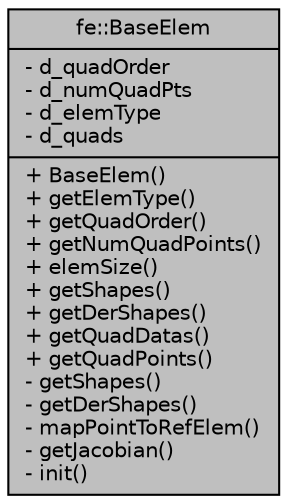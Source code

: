 digraph "fe::BaseElem"
{
  edge [fontname="Helvetica",fontsize="10",labelfontname="Helvetica",labelfontsize="10"];
  node [fontname="Helvetica",fontsize="10",shape=record];
  Node5 [label="{fe::BaseElem\n|- d_quadOrder\l- d_numQuadPts\l- d_elemType\l- d_quads\l|+ BaseElem()\l+ getElemType()\l+ getQuadOrder()\l+ getNumQuadPoints()\l+ elemSize()\l+ getShapes()\l+ getDerShapes()\l+ getQuadDatas()\l+ getQuadPoints()\l- getShapes()\l- getDerShapes()\l- mapPointToRefElem()\l- getJacobian()\l- init()\l}",height=0.2,width=0.4,color="black", fillcolor="grey75", style="filled", fontcolor="black"];
}
